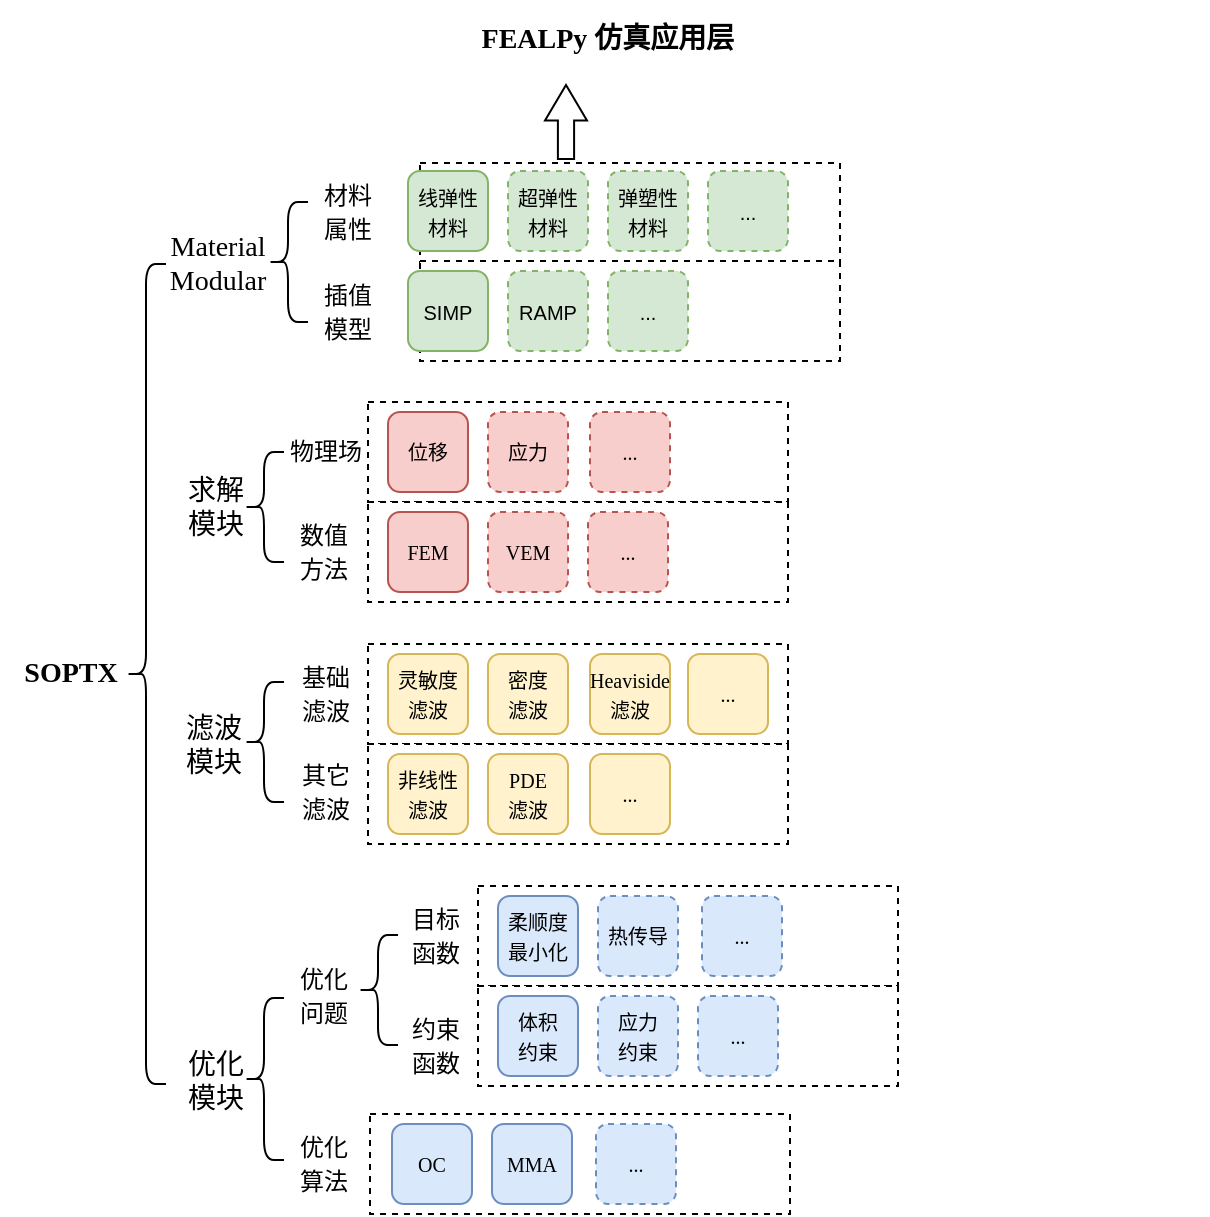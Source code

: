 <mxfile version="26.2.10">
  <diagram name="第 1 页" id="ymwS_IY8MIXRyYueqAV2">
    <mxGraphModel dx="985" dy="525" grid="1" gridSize="10" guides="1" tooltips="1" connect="1" arrows="1" fold="1" page="1" pageScale="1" pageWidth="1169" pageHeight="827" math="0" shadow="0">
      <root>
        <mxCell id="0" />
        <mxCell id="1" parent="0" />
        <mxCell id="F3Z2k89PkYjlrjDhpoIZ-32" value="优化模块" style="text;html=1;align=center;verticalAlign=middle;whiteSpace=wrap;rounded=0;fontFamily=Times New Roman;fontSize=14;" parent="1" vertex="1">
          <mxGeometry x="204" y="644" width="40" height="30" as="geometry" />
        </mxCell>
        <mxCell id="F3Z2k89PkYjlrjDhpoIZ-33" value="求解模块" style="text;html=1;align=center;verticalAlign=middle;whiteSpace=wrap;rounded=0;fontFamily=Times New Roman;fontSize=14;" parent="1" vertex="1">
          <mxGeometry x="204" y="357" width="40" height="30" as="geometry" />
        </mxCell>
        <mxCell id="F3Z2k89PkYjlrjDhpoIZ-35" value="Material&lt;div&gt;Modular&lt;/div&gt;" style="text;html=1;align=center;verticalAlign=middle;whiteSpace=wrap;rounded=0;fontFamily=Times New Roman;fontSize=14;" parent="1" vertex="1">
          <mxGeometry x="205" y="235" width="40" height="30" as="geometry" />
        </mxCell>
        <mxCell id="F3Z2k89PkYjlrjDhpoIZ-38" value="FEALPy 仿真应用层" style="rounded=0;whiteSpace=wrap;html=1;fontFamily=Times New Roman;fontSize=14;fontStyle=1;dashed=1;strokeColor=none;" parent="1" vertex="1">
          <mxGeometry x="120" y="118" width="600" height="40" as="geometry" />
        </mxCell>
        <mxCell id="F3Z2k89PkYjlrjDhpoIZ-39" value="" style="shape=flexArrow;endArrow=classic;html=1;rounded=0;entryX=0.5;entryY=1;entryDx=0;entryDy=0;endWidth=11.905;endSize=5.586;width=8.095;fontFamily=Times New Roman;startSize=6;fontSize=11;" parent="1" edge="1">
          <mxGeometry width="50" height="50" relative="1" as="geometry">
            <mxPoint x="399" y="198" as="sourcePoint" />
            <mxPoint x="399" y="160" as="targetPoint" />
          </mxGeometry>
        </mxCell>
        <mxCell id="SHF09hgEC6lpMV5m1Q11-1" value="" style="shape=curlyBracket;whiteSpace=wrap;html=1;rounded=1;labelPosition=left;verticalLabelPosition=middle;align=right;verticalAlign=middle;" parent="1" vertex="1">
          <mxGeometry x="179" y="250" width="20" height="410" as="geometry" />
        </mxCell>
        <mxCell id="SHF09hgEC6lpMV5m1Q11-2" value="SOPTX" style="text;html=1;align=center;verticalAlign=middle;resizable=0;points=[];autosize=1;strokeColor=none;fillColor=none;fontFamily=Times New Roman;fontStyle=1;fontSize=14;" parent="1" vertex="1">
          <mxGeometry x="116" y="440" width="70" height="30" as="geometry" />
        </mxCell>
        <mxCell id="QV9En6UjGn9VhWlDcuHC-3" value="滤波模块" style="text;html=1;align=center;verticalAlign=middle;whiteSpace=wrap;rounded=0;fontFamily=Times New Roman;fontSize=14;" parent="1" vertex="1">
          <mxGeometry x="203" y="476" width="40" height="30" as="geometry" />
        </mxCell>
        <mxCell id="QV9En6UjGn9VhWlDcuHC-32" value="" style="rounded=0;whiteSpace=wrap;html=1;fontFamily=Times New Roman;dashed=1;" parent="1" vertex="1">
          <mxGeometry x="300" y="440" width="210" height="50" as="geometry" />
        </mxCell>
        <mxCell id="QV9En6UjGn9VhWlDcuHC-33" value="&lt;span style=&quot;font-size: 10px;&quot;&gt;灵敏度滤波&lt;/span&gt;" style="rounded=1;whiteSpace=wrap;html=1;fillColor=#fff2cc;strokeColor=#d6b656;align=center;verticalAlign=middle;fontFamily=Times New Roman;fontSize=12;fontColor=default;" parent="1" vertex="1">
          <mxGeometry x="310" y="445" width="40" height="40" as="geometry" />
        </mxCell>
        <mxCell id="QV9En6UjGn9VhWlDcuHC-37" value="&lt;span style=&quot;font-size: 10px;&quot;&gt;密度&lt;/span&gt;&lt;div&gt;&lt;span style=&quot;font-size: 10px;&quot;&gt;滤波&lt;/span&gt;&lt;/div&gt;" style="rounded=1;whiteSpace=wrap;html=1;fillColor=#fff2cc;strokeColor=#d6b656;align=center;verticalAlign=middle;fontFamily=Times New Roman;fontSize=12;fontColor=default;" parent="1" vertex="1">
          <mxGeometry x="360" y="445" width="40" height="40" as="geometry" />
        </mxCell>
        <mxCell id="QV9En6UjGn9VhWlDcuHC-38" value="&lt;span style=&quot;font-size: 10px;&quot;&gt;Heaviside 滤波&lt;/span&gt;" style="rounded=1;whiteSpace=wrap;html=1;fillColor=#fff2cc;strokeColor=#d6b656;align=center;verticalAlign=middle;fontFamily=Times New Roman;fontSize=12;fontColor=default;" parent="1" vertex="1">
          <mxGeometry x="411" y="445" width="40" height="40" as="geometry" />
        </mxCell>
        <mxCell id="QV9En6UjGn9VhWlDcuHC-43" value="&lt;span style=&quot;font-size: 10px;&quot;&gt;...&lt;/span&gt;" style="rounded=1;whiteSpace=wrap;html=1;fillColor=#fff2cc;strokeColor=#d6b656;align=center;verticalAlign=middle;fontFamily=Times New Roman;fontSize=12;fontColor=default;" parent="1" vertex="1">
          <mxGeometry x="460" y="445" width="40" height="40" as="geometry" />
        </mxCell>
        <mxCell id="QV9En6UjGn9VhWlDcuHC-46" value="" style="shape=curlyBracket;whiteSpace=wrap;html=1;rounded=1;labelPosition=left;verticalLabelPosition=middle;align=right;verticalAlign=middle;" parent="1" vertex="1">
          <mxGeometry x="238" y="617" width="20" height="81" as="geometry" />
        </mxCell>
        <mxCell id="QV9En6UjGn9VhWlDcuHC-47" value="&lt;span style=&quot;font-size: 12px;&quot;&gt;优化&lt;/span&gt;&lt;div&gt;&lt;span style=&quot;font-size: 12px;&quot;&gt;问题&lt;/span&gt;&lt;/div&gt;" style="text;html=1;align=center;verticalAlign=middle;whiteSpace=wrap;rounded=0;fontFamily=Times New Roman;fontSize=14;" parent="1" vertex="1">
          <mxGeometry x="258" y="601" width="40" height="30" as="geometry" />
        </mxCell>
        <mxCell id="QV9En6UjGn9VhWlDcuHC-48" value="&lt;span style=&quot;font-size: 12px;&quot;&gt;优化&lt;/span&gt;&lt;div&gt;&lt;span style=&quot;font-size: 12px;&quot;&gt;算法&lt;/span&gt;&lt;/div&gt;" style="text;html=1;align=center;verticalAlign=middle;whiteSpace=wrap;rounded=0;fontFamily=Times New Roman;fontSize=14;" parent="1" vertex="1">
          <mxGeometry x="258" y="685" width="40" height="30" as="geometry" />
        </mxCell>
        <mxCell id="QV9En6UjGn9VhWlDcuHC-56" value="" style="shape=curlyBracket;whiteSpace=wrap;html=1;rounded=1;labelPosition=left;verticalLabelPosition=middle;align=right;verticalAlign=middle;" parent="1" vertex="1">
          <mxGeometry x="295" y="585.5" width="20" height="55" as="geometry" />
        </mxCell>
        <mxCell id="QV9En6UjGn9VhWlDcuHC-57" value="&lt;span style=&quot;font-size: 12px;&quot;&gt;目标&lt;/span&gt;&lt;div&gt;&lt;span style=&quot;font-size: 12px;&quot;&gt;函数&lt;/span&gt;&lt;/div&gt;" style="text;html=1;align=center;verticalAlign=middle;whiteSpace=wrap;rounded=0;fontFamily=Times New Roman;fontSize=14;" parent="1" vertex="1">
          <mxGeometry x="314" y="571" width="40" height="30" as="geometry" />
        </mxCell>
        <mxCell id="QV9En6UjGn9VhWlDcuHC-58" value="&lt;span style=&quot;font-size: 12px;&quot;&gt;约束&lt;/span&gt;&lt;div&gt;&lt;span style=&quot;font-size: 12px;&quot;&gt;函数&lt;/span&gt;&lt;/div&gt;" style="text;html=1;align=center;verticalAlign=middle;whiteSpace=wrap;rounded=0;fontFamily=Times New Roman;fontSize=14;" parent="1" vertex="1">
          <mxGeometry x="314" y="625.5" width="40" height="30" as="geometry" />
        </mxCell>
        <mxCell id="QV9En6UjGn9VhWlDcuHC-59" value="" style="rounded=0;whiteSpace=wrap;html=1;fontFamily=Times New Roman;dashed=1;" parent="1" vertex="1">
          <mxGeometry x="355" y="561" width="210" height="50" as="geometry" />
        </mxCell>
        <mxCell id="QV9En6UjGn9VhWlDcuHC-60" value="&lt;span style=&quot;font-size: 10px;&quot;&gt;柔顺度最小化&lt;/span&gt;" style="rounded=1;whiteSpace=wrap;html=1;fillColor=#dae8fc;strokeColor=#6c8ebf;align=center;verticalAlign=middle;fontFamily=Times New Roman;fontSize=12;fontColor=default;" parent="1" vertex="1">
          <mxGeometry x="365" y="566" width="40" height="40" as="geometry" />
        </mxCell>
        <mxCell id="QV9En6UjGn9VhWlDcuHC-61" value="&lt;span style=&quot;font-size: 10px;&quot;&gt;热传导&lt;/span&gt;" style="rounded=1;whiteSpace=wrap;html=1;fillColor=#dae8fc;strokeColor=#6c8ebf;align=center;verticalAlign=middle;fontFamily=Times New Roman;fontSize=12;fontColor=default;dashed=1;" parent="1" vertex="1">
          <mxGeometry x="415" y="566" width="40" height="40" as="geometry" />
        </mxCell>
        <mxCell id="QV9En6UjGn9VhWlDcuHC-63" value="" style="rounded=0;whiteSpace=wrap;html=1;fontFamily=Times New Roman;dashed=1;" parent="1" vertex="1">
          <mxGeometry x="355" y="611" width="210" height="50" as="geometry" />
        </mxCell>
        <mxCell id="QV9En6UjGn9VhWlDcuHC-64" value="&lt;span style=&quot;font-size: 10px;&quot;&gt;体积&lt;/span&gt;&lt;div&gt;&lt;span style=&quot;font-size: 10px;&quot;&gt;约束&lt;/span&gt;&lt;/div&gt;" style="rounded=1;whiteSpace=wrap;html=1;fillColor=#dae8fc;strokeColor=#6c8ebf;align=center;verticalAlign=middle;fontFamily=Times New Roman;fontSize=12;fontColor=default;" parent="1" vertex="1">
          <mxGeometry x="365" y="616" width="40" height="40" as="geometry" />
        </mxCell>
        <mxCell id="QV9En6UjGn9VhWlDcuHC-65" value="&lt;span style=&quot;font-size: 10px;&quot;&gt;应力&lt;/span&gt;&lt;div&gt;&lt;span style=&quot;font-size: 10px;&quot;&gt;约束&lt;/span&gt;&lt;/div&gt;" style="rounded=1;whiteSpace=wrap;html=1;fillColor=#dae8fc;strokeColor=#6c8ebf;align=center;dashed=1;verticalAlign=middle;fontFamily=Times New Roman;fontSize=12;fontColor=default;" parent="1" vertex="1">
          <mxGeometry x="415" y="616" width="40" height="40" as="geometry" />
        </mxCell>
        <mxCell id="QV9En6UjGn9VhWlDcuHC-66" value="&lt;span style=&quot;font-size: 10px;&quot;&gt;...&lt;/span&gt;" style="rounded=1;whiteSpace=wrap;html=1;fillColor=#dae8fc;strokeColor=#6c8ebf;align=center;dashed=1;verticalAlign=middle;fontFamily=Times New Roman;fontSize=12;fontColor=default;" parent="1" vertex="1">
          <mxGeometry x="465" y="616" width="40" height="40" as="geometry" />
        </mxCell>
        <mxCell id="QV9En6UjGn9VhWlDcuHC-67" value="&lt;span style=&quot;font-size: 10px;&quot;&gt;...&lt;/span&gt;" style="rounded=1;whiteSpace=wrap;html=1;fillColor=#dae8fc;strokeColor=#6c8ebf;align=center;verticalAlign=middle;fontFamily=Times New Roman;fontSize=12;fontColor=default;dashed=1;" parent="1" vertex="1">
          <mxGeometry x="467" y="566" width="40" height="40" as="geometry" />
        </mxCell>
        <mxCell id="cAgsl87A5W_VfvOpg8Ob-4" value="" style="rounded=0;whiteSpace=wrap;html=1;fontFamily=Times New Roman;dashed=1;" parent="1" vertex="1">
          <mxGeometry x="301" y="675" width="210" height="50" as="geometry" />
        </mxCell>
        <mxCell id="cAgsl87A5W_VfvOpg8Ob-5" value="&lt;span style=&quot;font-size: 10px;&quot;&gt;OC&lt;/span&gt;" style="rounded=1;whiteSpace=wrap;html=1;fillColor=#dae8fc;strokeColor=#6c8ebf;align=center;verticalAlign=middle;fontFamily=Times New Roman;fontSize=12;fontColor=default;" parent="1" vertex="1">
          <mxGeometry x="312" y="680" width="40" height="40" as="geometry" />
        </mxCell>
        <mxCell id="cAgsl87A5W_VfvOpg8Ob-6" value="&lt;span style=&quot;font-size: 10px;&quot;&gt;MMA&lt;/span&gt;" style="rounded=1;whiteSpace=wrap;html=1;fillColor=#dae8fc;strokeColor=#6c8ebf;align=center;verticalAlign=middle;fontFamily=Times New Roman;fontSize=12;fontColor=default;" parent="1" vertex="1">
          <mxGeometry x="362" y="680" width="40" height="40" as="geometry" />
        </mxCell>
        <mxCell id="cAgsl87A5W_VfvOpg8Ob-11" value="&lt;span style=&quot;font-size: 10px;&quot;&gt;...&lt;/span&gt;" style="rounded=1;whiteSpace=wrap;html=1;fillColor=#dae8fc;strokeColor=#6c8ebf;align=center;verticalAlign=middle;fontFamily=Times New Roman;fontSize=12;fontColor=default;dashed=1;" parent="1" vertex="1">
          <mxGeometry x="414" y="680" width="40" height="40" as="geometry" />
        </mxCell>
        <mxCell id="WzBGASRhdgCEX8o0v8tj-3" value="&lt;span style=&quot;font-size: 12px;&quot;&gt;基础&lt;/span&gt;&lt;br&gt;&lt;div&gt;&lt;span style=&quot;font-size: 12px;&quot;&gt;滤波&lt;/span&gt;&lt;/div&gt;" style="text;html=1;align=center;verticalAlign=middle;whiteSpace=wrap;rounded=0;fontFamily=Times New Roman;fontSize=14;" parent="1" vertex="1">
          <mxGeometry x="259" y="450" width="40" height="30" as="geometry" />
        </mxCell>
        <mxCell id="WzBGASRhdgCEX8o0v8tj-5" value="" style="group" parent="1" vertex="1" connectable="0">
          <mxGeometry x="266" y="199.5" width="270" height="99" as="geometry" />
        </mxCell>
        <mxCell id="F3Z2k89PkYjlrjDhpoIZ-31" value="" style="rounded=0;whiteSpace=wrap;html=1;fontFamily=Times New Roman;dashed=1;" parent="WzBGASRhdgCEX8o0v8tj-5" vertex="1">
          <mxGeometry x="60" width="210" height="50" as="geometry" />
        </mxCell>
        <mxCell id="F3Z2k89PkYjlrjDhpoIZ-23" value="&lt;span style=&quot;font-size: 10px;&quot;&gt;线弹性材料&lt;/span&gt;" style="rounded=1;whiteSpace=wrap;html=1;fillColor=#d5e8d4;strokeColor=#82b366;align=center;" parent="WzBGASRhdgCEX8o0v8tj-5" vertex="1">
          <mxGeometry x="54" y="4" width="40" height="40" as="geometry" />
        </mxCell>
        <mxCell id="QV9En6UjGn9VhWlDcuHC-4" value="" style="shape=curlyBracket;whiteSpace=wrap;html=1;rounded=1;labelPosition=left;verticalLabelPosition=middle;align=right;verticalAlign=middle;" parent="WzBGASRhdgCEX8o0v8tj-5" vertex="1">
          <mxGeometry x="-16" y="19.5" width="20" height="60" as="geometry" />
        </mxCell>
        <mxCell id="QV9En6UjGn9VhWlDcuHC-5" value="&lt;font style=&quot;font-size: 12px;&quot;&gt;材料&lt;/font&gt;&lt;div&gt;&lt;font style=&quot;font-size: 12px;&quot;&gt;属性&lt;/font&gt;&lt;/div&gt;" style="text;html=1;align=center;verticalAlign=middle;whiteSpace=wrap;rounded=0;fontFamily=Times New Roman;fontSize=14;" parent="WzBGASRhdgCEX8o0v8tj-5" vertex="1">
          <mxGeometry x="4" y="9" width="40" height="30" as="geometry" />
        </mxCell>
        <mxCell id="QV9En6UjGn9VhWlDcuHC-6" value="&lt;span style=&quot;font-size: 12px;&quot;&gt;插值&lt;/span&gt;&lt;div&gt;&lt;span style=&quot;font-size: 12px;&quot;&gt;模型&lt;/span&gt;&lt;/div&gt;" style="text;html=1;align=center;verticalAlign=middle;whiteSpace=wrap;rounded=0;fontFamily=Times New Roman;fontSize=14;" parent="WzBGASRhdgCEX8o0v8tj-5" vertex="1">
          <mxGeometry x="4" y="59" width="40" height="30" as="geometry" />
        </mxCell>
        <mxCell id="QV9En6UjGn9VhWlDcuHC-11" value="&lt;span style=&quot;font-size: 10px;&quot;&gt;超弹性材料&lt;/span&gt;" style="rounded=1;whiteSpace=wrap;html=1;fillColor=#d5e8d4;strokeColor=#82b366;align=center;dashed=1;" parent="WzBGASRhdgCEX8o0v8tj-5" vertex="1">
          <mxGeometry x="104" y="4" width="40" height="40" as="geometry" />
        </mxCell>
        <mxCell id="QV9En6UjGn9VhWlDcuHC-12" value="&lt;span style=&quot;font-size: 10px;&quot;&gt;弹塑性材料&lt;/span&gt;" style="rounded=1;whiteSpace=wrap;html=1;fillColor=#d5e8d4;strokeColor=#82b366;align=center;dashed=1;" parent="WzBGASRhdgCEX8o0v8tj-5" vertex="1">
          <mxGeometry x="154" y="4" width="40" height="40" as="geometry" />
        </mxCell>
        <mxCell id="QV9En6UjGn9VhWlDcuHC-13" value="&lt;span style=&quot;font-size: 10px;&quot;&gt;...&lt;/span&gt;" style="rounded=1;whiteSpace=wrap;html=1;fillColor=#d5e8d4;strokeColor=#82b366;align=center;dashed=1;" parent="WzBGASRhdgCEX8o0v8tj-5" vertex="1">
          <mxGeometry x="204" y="4" width="40" height="40" as="geometry" />
        </mxCell>
        <mxCell id="QV9En6UjGn9VhWlDcuHC-15" value="" style="rounded=0;whiteSpace=wrap;html=1;fontFamily=Times New Roman;dashed=1;fillColor=default;" parent="WzBGASRhdgCEX8o0v8tj-5" vertex="1">
          <mxGeometry x="60" y="49" width="210" height="50" as="geometry" />
        </mxCell>
        <mxCell id="QV9En6UjGn9VhWlDcuHC-16" value="&lt;span style=&quot;font-size: 10px;&quot;&gt;SIMP&lt;/span&gt;" style="rounded=1;whiteSpace=wrap;html=1;fillColor=#d5e8d4;strokeColor=#82b366;align=center;" parent="WzBGASRhdgCEX8o0v8tj-5" vertex="1">
          <mxGeometry x="54" y="54" width="40" height="40" as="geometry" />
        </mxCell>
        <mxCell id="QV9En6UjGn9VhWlDcuHC-17" value="&lt;span style=&quot;font-size: 10px;&quot;&gt;RAMP&lt;/span&gt;" style="rounded=1;whiteSpace=wrap;html=1;fillColor=#d5e8d4;strokeColor=#82b366;align=center;dashed=1;" parent="WzBGASRhdgCEX8o0v8tj-5" vertex="1">
          <mxGeometry x="104" y="54" width="40" height="40" as="geometry" />
        </mxCell>
        <mxCell id="QV9En6UjGn9VhWlDcuHC-19" value="&lt;span style=&quot;font-size: 10px;&quot;&gt;...&lt;/span&gt;" style="rounded=1;whiteSpace=wrap;html=1;fillColor=#d5e8d4;strokeColor=#82b366;align=center;dashed=1;" parent="WzBGASRhdgCEX8o0v8tj-5" vertex="1">
          <mxGeometry x="154" y="54" width="40" height="40" as="geometry" />
        </mxCell>
        <mxCell id="WzBGASRhdgCEX8o0v8tj-6" value="" style="group" parent="1" vertex="1" connectable="0">
          <mxGeometry x="238" y="319" width="272" height="100" as="geometry" />
        </mxCell>
        <mxCell id="QV9En6UjGn9VhWlDcuHC-20" value="" style="rounded=0;whiteSpace=wrap;html=1;fontFamily=Times New Roman;dashed=1;" parent="WzBGASRhdgCEX8o0v8tj-6" vertex="1">
          <mxGeometry x="62" width="210" height="50" as="geometry" />
        </mxCell>
        <mxCell id="QV9En6UjGn9VhWlDcuHC-21" value="&lt;span style=&quot;font-size: 10px;&quot;&gt;位移&lt;/span&gt;" style="rounded=1;whiteSpace=wrap;html=1;fillColor=#f8cecc;strokeColor=#b85450;align=center;verticalAlign=middle;fontFamily=Times New Roman;fontSize=12;fontColor=default;" parent="WzBGASRhdgCEX8o0v8tj-6" vertex="1">
          <mxGeometry x="72" y="5" width="40" height="40" as="geometry" />
        </mxCell>
        <mxCell id="QV9En6UjGn9VhWlDcuHC-22" value="" style="shape=curlyBracket;whiteSpace=wrap;html=1;rounded=1;labelPosition=left;verticalLabelPosition=middle;align=right;verticalAlign=middle;" parent="WzBGASRhdgCEX8o0v8tj-6" vertex="1">
          <mxGeometry y="25" width="20" height="55" as="geometry" />
        </mxCell>
        <mxCell id="QV9En6UjGn9VhWlDcuHC-23" value="&lt;span style=&quot;font-size: 12px;&quot;&gt;物理场&lt;/span&gt;" style="text;html=1;align=center;verticalAlign=middle;whiteSpace=wrap;rounded=0;fontFamily=Times New Roman;fontSize=14;" parent="WzBGASRhdgCEX8o0v8tj-6" vertex="1">
          <mxGeometry x="21" y="10" width="40" height="30" as="geometry" />
        </mxCell>
        <mxCell id="QV9En6UjGn9VhWlDcuHC-24" value="&lt;span style=&quot;font-size: 12px;&quot;&gt;数值&lt;/span&gt;&lt;div&gt;&lt;span style=&quot;font-size: 12px;&quot;&gt;方法&lt;/span&gt;&lt;/div&gt;" style="text;html=1;align=center;verticalAlign=middle;whiteSpace=wrap;rounded=0;fontFamily=Times New Roman;fontSize=14;" parent="WzBGASRhdgCEX8o0v8tj-6" vertex="1">
          <mxGeometry x="20" y="60" width="40" height="30" as="geometry" />
        </mxCell>
        <mxCell id="QV9En6UjGn9VhWlDcuHC-25" value="&lt;span style=&quot;font-size: 10px;&quot;&gt;应力&lt;/span&gt;" style="rounded=1;whiteSpace=wrap;html=1;fillColor=#f8cecc;strokeColor=#b85450;align=center;dashed=1;verticalAlign=middle;fontFamily=Times New Roman;fontSize=12;fontColor=default;" parent="WzBGASRhdgCEX8o0v8tj-6" vertex="1">
          <mxGeometry x="122" y="5" width="40" height="40" as="geometry" />
        </mxCell>
        <mxCell id="QV9En6UjGn9VhWlDcuHC-27" value="&lt;span style=&quot;font-size: 10px;&quot;&gt;...&lt;/span&gt;" style="rounded=1;whiteSpace=wrap;html=1;fillColor=#f8cecc;strokeColor=#b85450;align=center;dashed=1;verticalAlign=middle;fontFamily=Times New Roman;fontSize=12;fontColor=default;" parent="WzBGASRhdgCEX8o0v8tj-6" vertex="1">
          <mxGeometry x="173" y="5" width="40" height="40" as="geometry" />
        </mxCell>
        <mxCell id="QV9En6UjGn9VhWlDcuHC-28" value="" style="rounded=0;whiteSpace=wrap;html=1;fontFamily=Times New Roman;dashed=1;" parent="WzBGASRhdgCEX8o0v8tj-6" vertex="1">
          <mxGeometry x="62" y="50" width="210" height="50" as="geometry" />
        </mxCell>
        <mxCell id="QV9En6UjGn9VhWlDcuHC-29" value="&lt;span style=&quot;font-size: 10px;&quot;&gt;FEM&lt;/span&gt;" style="rounded=1;whiteSpace=wrap;html=1;fillColor=#f8cecc;strokeColor=#b85450;align=center;verticalAlign=middle;fontFamily=Times New Roman;fontSize=12;fontColor=default;" parent="WzBGASRhdgCEX8o0v8tj-6" vertex="1">
          <mxGeometry x="72" y="55" width="40" height="40" as="geometry" />
        </mxCell>
        <mxCell id="QV9En6UjGn9VhWlDcuHC-30" value="&lt;span style=&quot;font-size: 10px;&quot;&gt;VEM&lt;/span&gt;" style="rounded=1;whiteSpace=wrap;html=1;fillColor=#f8cecc;strokeColor=#b85450;align=center;dashed=1;verticalAlign=middle;fontFamily=Times New Roman;fontSize=12;fontColor=default;" parent="WzBGASRhdgCEX8o0v8tj-6" vertex="1">
          <mxGeometry x="122" y="55" width="40" height="40" as="geometry" />
        </mxCell>
        <mxCell id="QV9En6UjGn9VhWlDcuHC-31" value="&lt;span style=&quot;font-size: 10px;&quot;&gt;...&lt;/span&gt;" style="rounded=1;whiteSpace=wrap;html=1;fillColor=#f8cecc;strokeColor=#b85450;align=center;dashed=1;verticalAlign=middle;fontFamily=Times New Roman;fontSize=12;fontColor=default;" parent="WzBGASRhdgCEX8o0v8tj-6" vertex="1">
          <mxGeometry x="172" y="55" width="40" height="40" as="geometry" />
        </mxCell>
        <mxCell id="WzBGASRhdgCEX8o0v8tj-7" value="" style="rounded=0;whiteSpace=wrap;html=1;fontFamily=Times New Roman;dashed=1;" parent="1" vertex="1">
          <mxGeometry x="300" y="490" width="210" height="50" as="geometry" />
        </mxCell>
        <mxCell id="WzBGASRhdgCEX8o0v8tj-8" value="&lt;span style=&quot;font-size: 10px;&quot;&gt;非线性滤波&lt;/span&gt;" style="rounded=1;whiteSpace=wrap;html=1;fillColor=#fff2cc;strokeColor=#d6b656;align=center;verticalAlign=middle;fontFamily=Times New Roman;fontSize=12;fontColor=default;" parent="1" vertex="1">
          <mxGeometry x="310" y="495" width="40" height="40" as="geometry" />
        </mxCell>
        <mxCell id="WzBGASRhdgCEX8o0v8tj-9" value="&lt;span style=&quot;font-size: 10px;&quot;&gt;PDE&lt;/span&gt;&lt;br&gt;&lt;div&gt;&lt;span style=&quot;font-size: 10px;&quot;&gt;滤波&lt;/span&gt;&lt;/div&gt;" style="rounded=1;whiteSpace=wrap;html=1;fillColor=#fff2cc;strokeColor=#d6b656;align=center;verticalAlign=middle;fontFamily=Times New Roman;fontSize=12;fontColor=default;" parent="1" vertex="1">
          <mxGeometry x="360" y="495" width="40" height="40" as="geometry" />
        </mxCell>
        <mxCell id="WzBGASRhdgCEX8o0v8tj-11" value="&lt;span style=&quot;font-size: 10px;&quot;&gt;...&lt;/span&gt;" style="rounded=1;whiteSpace=wrap;html=1;fillColor=#fff2cc;strokeColor=#d6b656;align=center;verticalAlign=middle;fontFamily=Times New Roman;fontSize=12;fontColor=default;" parent="1" vertex="1">
          <mxGeometry x="411" y="495" width="40" height="40" as="geometry" />
        </mxCell>
        <mxCell id="HAwrNAH2j693whvZ-E83-3" value="&lt;span style=&quot;font-size: 12px;&quot;&gt;其它&lt;/span&gt;&lt;br&gt;&lt;div&gt;&lt;span style=&quot;font-size: 12px;&quot;&gt;滤波&lt;/span&gt;&lt;/div&gt;" style="text;html=1;align=center;verticalAlign=middle;whiteSpace=wrap;rounded=0;fontFamily=Times New Roman;fontSize=14;" parent="1" vertex="1">
          <mxGeometry x="259" y="499" width="40" height="30" as="geometry" />
        </mxCell>
        <mxCell id="HAwrNAH2j693whvZ-E83-4" value="" style="shape=curlyBracket;whiteSpace=wrap;html=1;rounded=1;labelPosition=left;verticalLabelPosition=middle;align=right;verticalAlign=middle;" parent="1" vertex="1">
          <mxGeometry x="238" y="459" width="20" height="60" as="geometry" />
        </mxCell>
      </root>
    </mxGraphModel>
  </diagram>
</mxfile>
